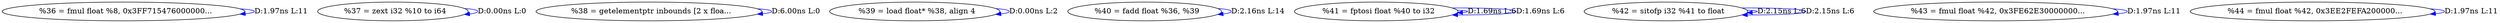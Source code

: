 digraph {
Node0x2537150[label="  %36 = fmul float %8, 0x3FF715476000000..."];
Node0x2537150 -> Node0x2537150[label="D:1.97ns L:11",color=blue];
Node0x2537230[label="  %37 = zext i32 %10 to i64"];
Node0x2537230 -> Node0x2537230[label="D:0.00ns L:0",color=blue];
Node0x253c7d0[label="  %38 = getelementptr inbounds [2 x floa..."];
Node0x253c7d0 -> Node0x253c7d0[label="D:6.00ns L:0",color=blue];
Node0x253c8b0[label="  %39 = load float* %38, align 4"];
Node0x253c8b0 -> Node0x253c8b0[label="D:0.00ns L:2",color=blue];
Node0x253c990[label="  %40 = fadd float %36, %39"];
Node0x253c990 -> Node0x253c990[label="D:2.16ns L:14",color=blue];
Node0x253ca70[label="  %41 = fptosi float %40 to i32"];
Node0x253ca70 -> Node0x253ca70[label="D:1.69ns L:6",color=blue];
Node0x253ca70 -> Node0x253ca70[label="D:1.69ns L:6",color=blue];
Node0x253cb50[label="  %42 = sitofp i32 %41 to float"];
Node0x253cb50 -> Node0x253cb50[label="D:2.15ns L:6",color=blue];
Node0x253cb50 -> Node0x253cb50[label="D:2.15ns L:6",color=blue];
Node0x253cc30[label="  %43 = fmul float %42, 0x3FE62E30000000..."];
Node0x253cc30 -> Node0x253cc30[label="D:1.97ns L:11",color=blue];
Node0x253cd10[label="  %44 = fmul float %42, 0x3EE2FEFA200000..."];
Node0x253cd10 -> Node0x253cd10[label="D:1.97ns L:11",color=blue];
}
